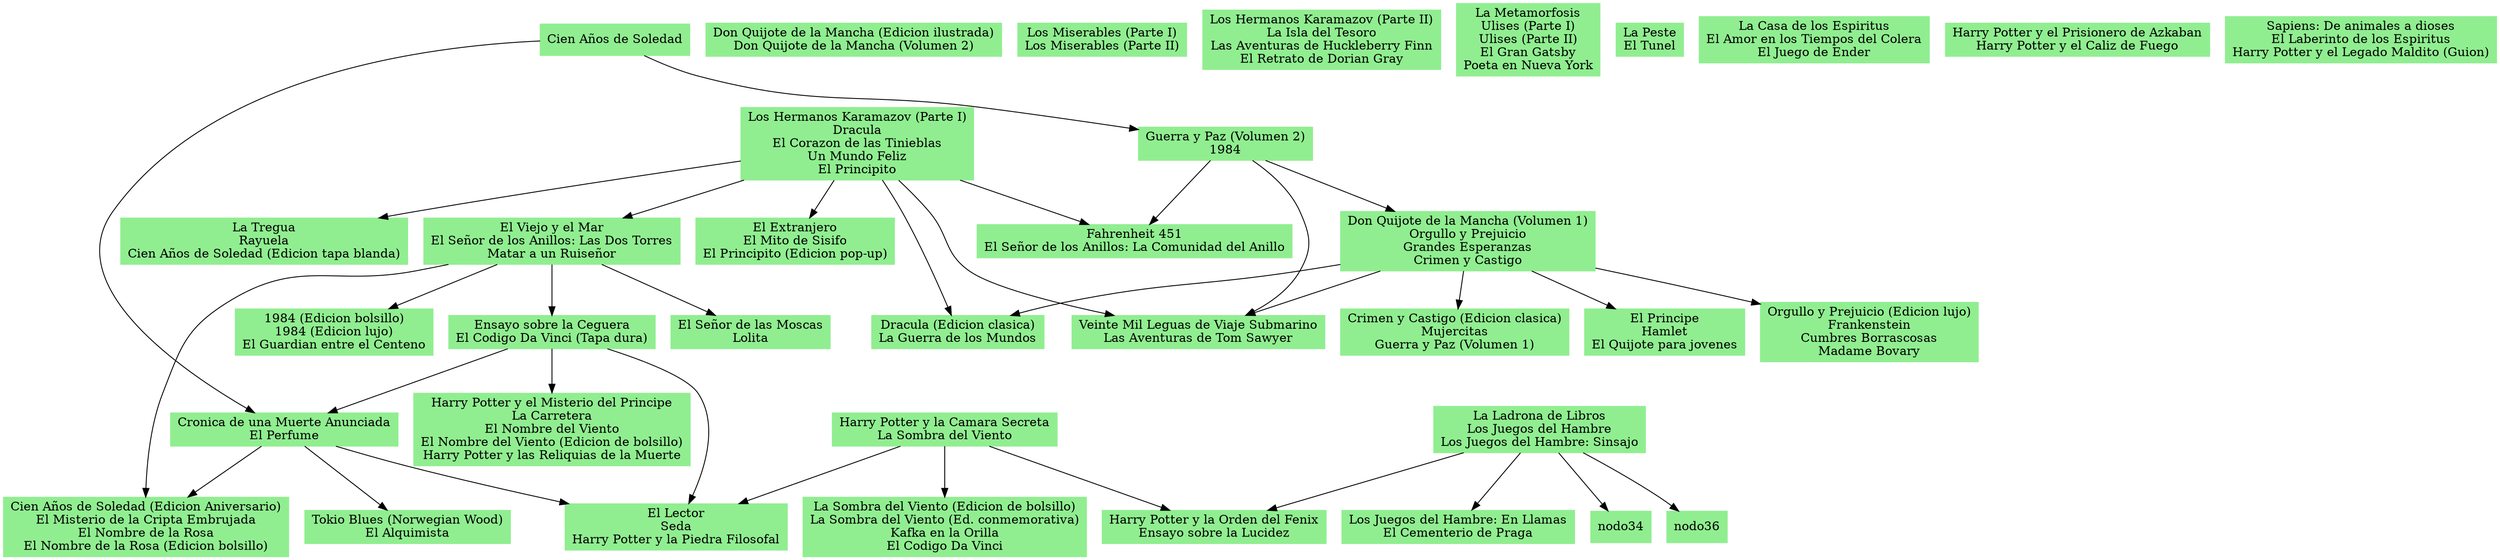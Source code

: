 digraph B {
  node [shape=box, style=filled, color=lightgreen];
  nodo0 [label="Cien Años de Soledad"];
  nodo0 -> nodo1;
  nodo1 [label="Guerra y Paz (Volumen 2)\n1984"];
  nodo1 -> nodo2;
  nodo2 [label="Don Quijote de la Mancha (Volumen 1)\nOrgullo y Prejuicio\nGrandes Esperanzas\nCrimen y Castigo"];
  nodo2 -> nodo3;
  nodo3 [label="El Principe\nHamlet\nEl Quijote para jovenes"];
  nodo2 -> nodo5;
  nodo4 [label="Don Quijote de la Mancha (Edicion ilustrada)\nDon Quijote de la Mancha (Volumen 2)"];
  nodo2 -> nodo7;
  nodo5 [label="Orgullo y Prejuicio (Edicion lujo)\nFrankenstein\nCumbres Borrascosas\nMadame Bovary"];
  nodo2 -> nodo9;
  nodo6 [label="Los Miserables (Parte I)\nLos Miserables (Parte II)"];
  nodo2 -> nodo11;
  nodo7 [label="Crimen y Castigo (Edicion clasica)\nMujercitas\nGuerra y Paz (Volumen 1)"];
  nodo1 -> nodo9;
  nodo8 [label="Los Hermanos Karamazov (Parte I)\nDracula\nEl Corazon de las Tinieblas\nUn Mundo Feliz\nEl Principito"];
  nodo8 -> nodo9;
  nodo9 [label="Veinte Mil Leguas de Viaje Submarino\nLas Aventuras de Tom Sawyer"];
  nodo8 -> nodo11;
  nodo10 [label="Los Hermanos Karamazov (Parte II)\nLa Isla del Tesoro\nLas Aventuras de Huckleberry Finn\nEl Retrato de Dorian Gray"];
  nodo8 -> nodo13;
  nodo11 [label="Dracula (Edicion clasica)\nLa Guerra de los Mundos"];
  nodo8 -> nodo15;
  nodo12 [label="La Metamorfosis\nUlises (Parte I)\nUlises (Parte II)\nEl Gran Gatsby\nPoeta en Nueva York"];
  nodo8 -> nodo17;
  nodo13 [label="El Extranjero\nEl Mito de Sisifo\nEl Principito (Edicion pop-up)"];
  nodo8 -> nodo19;
  nodo14 [label="La Peste\nEl Tunel"];
  nodo1 -> nodo17;
  nodo15 [label="El Viejo y el Mar\nEl Señor de los Anillos: Las Dos Torres\nMatar a un Ruiseñor"];
  nodo15 -> nodo16;
  nodo16 [label="1984 (Edicion bolsillo)\n1984 (Edicion lujo)\nEl Guardian entre el Centeno"];
  nodo15 -> nodo18;
  nodo17 [label="Fahrenheit 451\nEl Señor de los Anillos: La Comunidad del Anillo"];
  nodo15 -> nodo20;
  nodo18 [label="El Señor de las Moscas\nLolita"];
  nodo15 -> nodo22;
  nodo19 [label="La Tregua\nRayuela\nCien Años de Soledad (Edicion tapa blanda)"];
  nodo0 -> nodo21;
  nodo20 [label="Ensayo sobre la Ceguera\nEl Codigo Da Vinci (Tapa dura)"];
  nodo20 -> nodo21;
  nodo21 [label="Cronica de una Muerte Anunciada\nEl Perfume"];
  nodo21 -> nodo22;
  nodo22 [label="Cien Años de Soledad (Edicion Aniversario)\nEl Misterio de la Cripta Embrujada\nEl Nombre de la Rosa\nEl Nombre de la Rosa (Edicion bolsillo)"];
  nodo21 -> nodo24;
  nodo23 [label="La Casa de los Espiritus\nEl Amor en los Tiempos del Colera\nEl Juego de Ender"];
  nodo21 -> nodo26;
  nodo24 [label="Tokio Blues (Norwegian Wood)\nEl Alquimista"];
  nodo20 -> nodo26;
  nodo25 [label="Harry Potter y la Camara Secreta\nLa Sombra del Viento"];
  nodo25 -> nodo26;
  nodo26 [label="El Lector\nSeda\nHarry Potter y la Piedra Filosofal"];
  nodo25 -> nodo28;
  nodo27 [label="Harry Potter y el Prisionero de Azkaban\nHarry Potter y el Caliz de Fuego"];
  nodo25 -> nodo30;
  nodo28 [label="La Sombra del Viento (Edicion de bolsillo)\nLa Sombra del Viento (Ed. conmemorativa)\nKafka en la Orilla\nEl Codigo Da Vinci"];
  nodo20 -> nodo31;
  nodo29 [label="La Ladrona de Libros\nLos Juegos del Hambre\nLos Juegos del Hambre: Sinsajo"];
  nodo29 -> nodo30;
  nodo30 [label="Harry Potter y la Orden del Fenix\nEnsayo sobre la Lucidez"];
  nodo29 -> nodo32;
  nodo31 [label="Harry Potter y el Misterio del Principe\nLa Carretera\nEl Nombre del Viento\nEl Nombre del Viento (Edicion de bolsillo)\nHarry Potter y las Reliquias de la Muerte"];
  nodo29 -> nodo34;
  nodo32 [label="Los Juegos del Hambre: En Llamas\nEl Cementerio de Praga"];
  nodo29 -> nodo36;
  nodo33 [label="Sapiens: De animales a dioses\nEl Laberinto de los Espiritus\nHarry Potter y el Legado Maldito (Guion)"];
}
